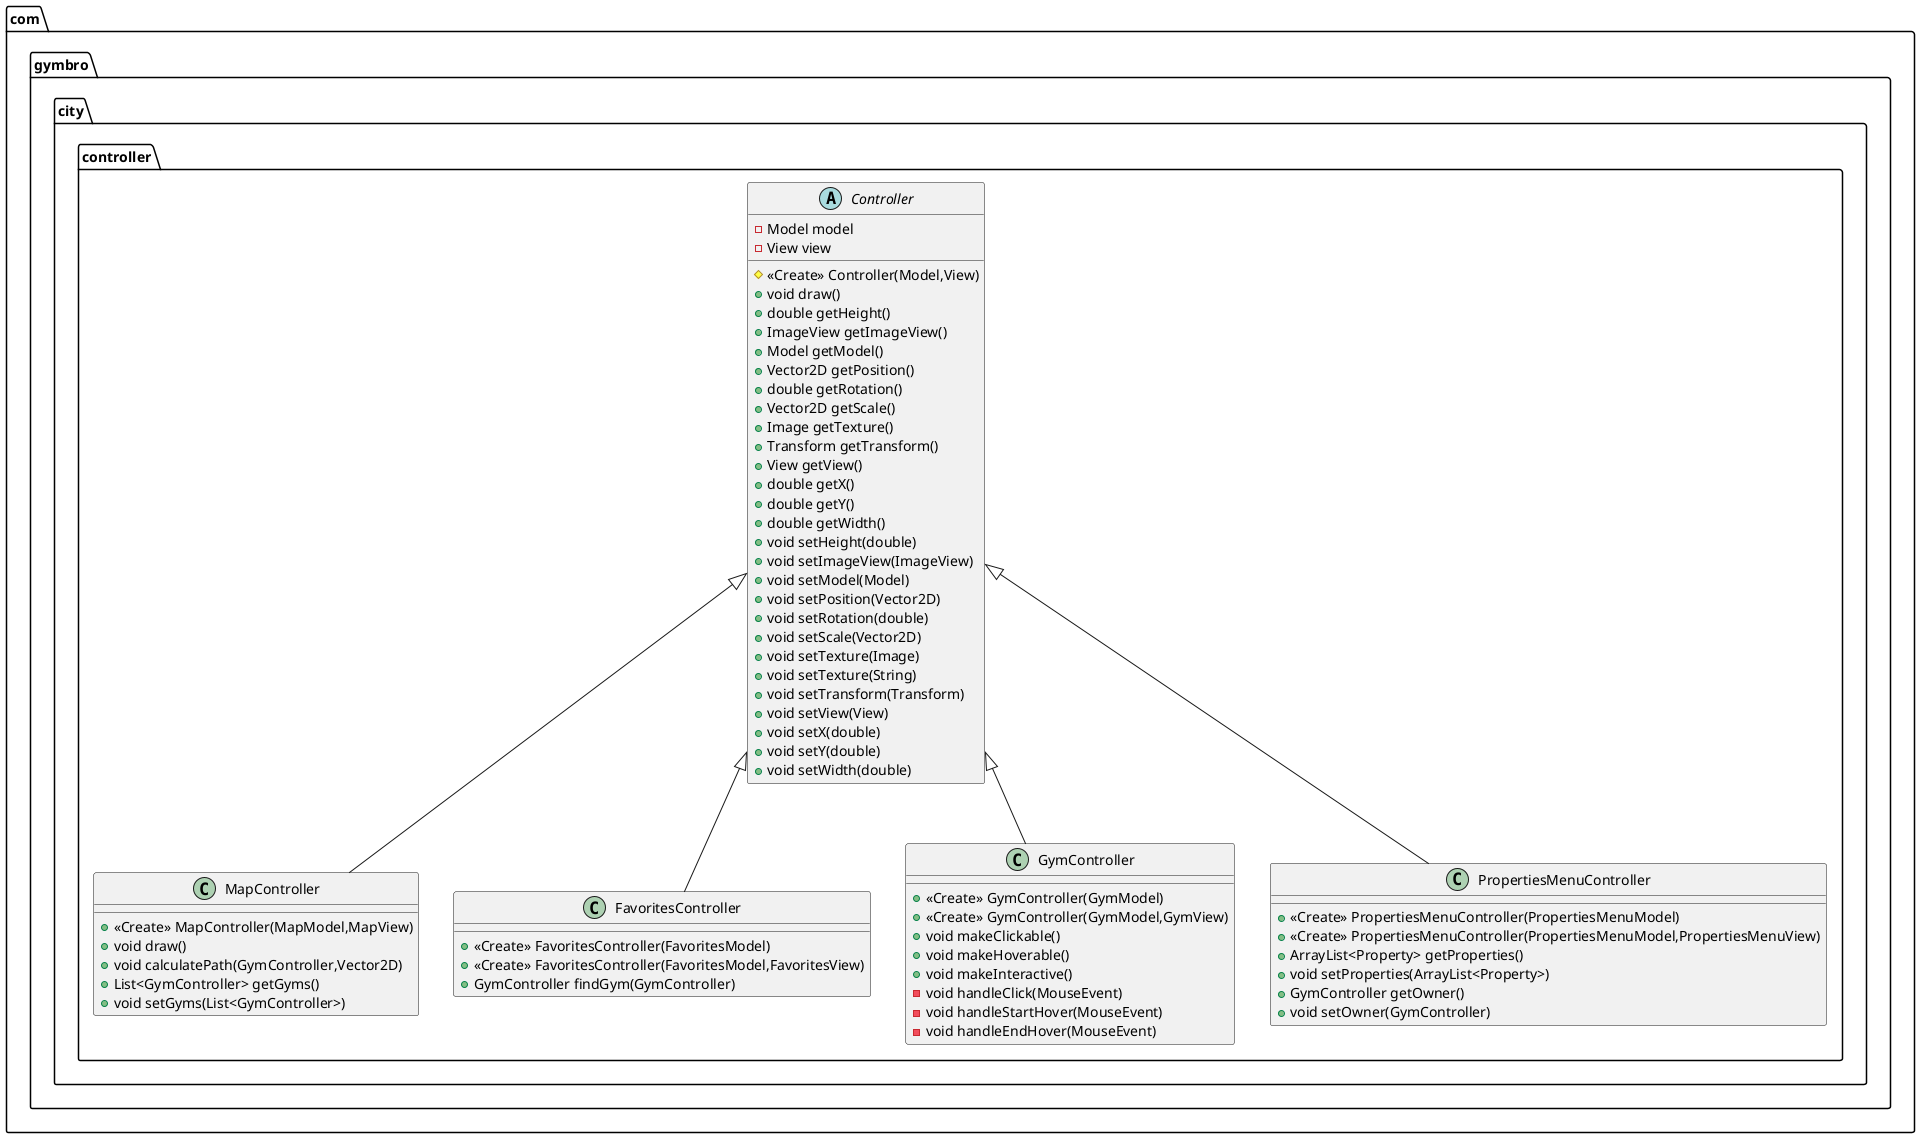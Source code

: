 @startuml
class com.gymbro.city.controller.MapController {
+ <<Create>> MapController(MapModel,MapView)
+ void draw()
+ void calculatePath(GymController,Vector2D)
+ List<GymController> getGyms()
+ void setGyms(List<GymController>)
}
class com.gymbro.city.controller.FavoritesController {
+ <<Create>> FavoritesController(FavoritesModel)
+ <<Create>> FavoritesController(FavoritesModel,FavoritesView)
+ GymController findGym(GymController)
}
class com.gymbro.city.controller.GymController {
+ <<Create>> GymController(GymModel)
+ <<Create>> GymController(GymModel,GymView)
+ void makeClickable()
+ void makeHoverable()
+ void makeInteractive()
- void handleClick(MouseEvent)
- void handleStartHover(MouseEvent)
- void handleEndHover(MouseEvent)
}
class com.gymbro.city.controller.PropertiesMenuController {
+ <<Create>> PropertiesMenuController(PropertiesMenuModel)
+ <<Create>> PropertiesMenuController(PropertiesMenuModel,PropertiesMenuView)
+ ArrayList<Property> getProperties()
+ void setProperties(ArrayList<Property>)
+ GymController getOwner()
+ void setOwner(GymController)
}
abstract class com.gymbro.city.controller.Controller {
- Model model
- View view
# <<Create>> Controller(Model,View)
+ void draw()
+ double getHeight()
+ ImageView getImageView()
+ Model getModel()
+ Vector2D getPosition()
+ double getRotation()
+ Vector2D getScale()
+ Image getTexture()
+ Transform getTransform()
+ View getView()
+ double getX()
+ double getY()
+ double getWidth()
+ void setHeight(double)
+ void setImageView(ImageView)
+ void setModel(Model)
+ void setPosition(Vector2D)
+ void setRotation(double)
+ void setScale(Vector2D)
+ void setTexture(Image)
+ void setTexture(String)
+ void setTransform(Transform)
+ void setView(View)
+ void setX(double)
+ void setY(double)
+ void setWidth(double)
}

com.gymbro.city.controller.Controller <|-- com.gymbro.city.controller.MapController
com.gymbro.city.controller.Controller <|-- com.gymbro.city.controller.FavoritesController
com.gymbro.city.controller.Controller <|-- com.gymbro.city.controller.GymController
com.gymbro.city.controller.Controller <|-- com.gymbro.city.controller.PropertiesMenuController

@enduml